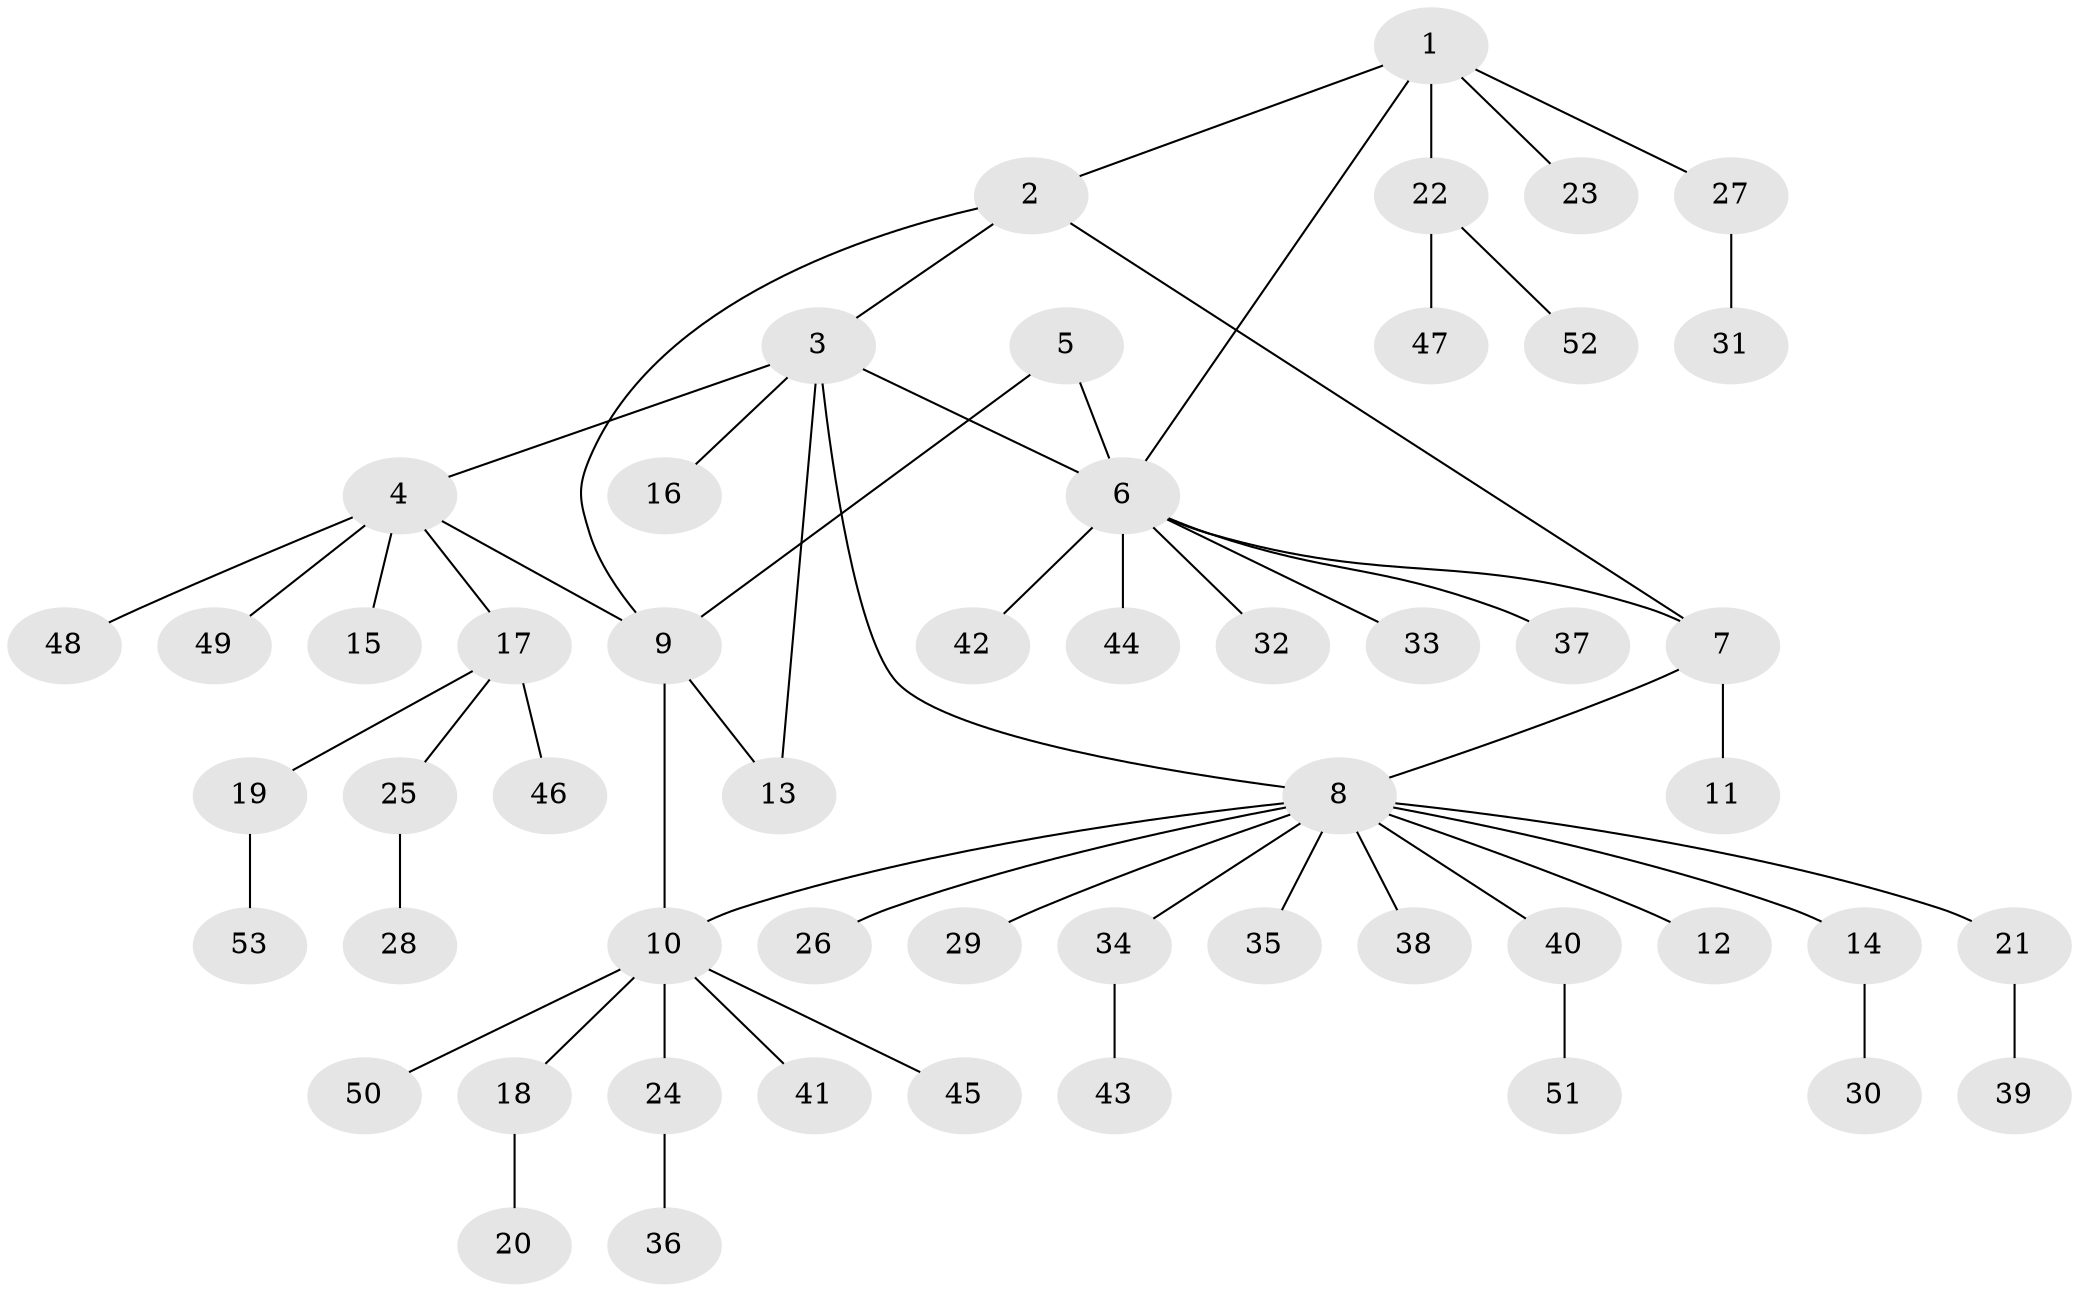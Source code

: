 // coarse degree distribution, {11: 0.05555555555555555, 5: 0.1111111111111111, 2: 0.08333333333333333, 6: 0.027777777777777776, 1: 0.6944444444444444, 3: 0.027777777777777776}
// Generated by graph-tools (version 1.1) at 2025/42/03/06/25 10:42:13]
// undirected, 53 vertices, 59 edges
graph export_dot {
graph [start="1"]
  node [color=gray90,style=filled];
  1;
  2;
  3;
  4;
  5;
  6;
  7;
  8;
  9;
  10;
  11;
  12;
  13;
  14;
  15;
  16;
  17;
  18;
  19;
  20;
  21;
  22;
  23;
  24;
  25;
  26;
  27;
  28;
  29;
  30;
  31;
  32;
  33;
  34;
  35;
  36;
  37;
  38;
  39;
  40;
  41;
  42;
  43;
  44;
  45;
  46;
  47;
  48;
  49;
  50;
  51;
  52;
  53;
  1 -- 2;
  1 -- 6;
  1 -- 22;
  1 -- 23;
  1 -- 27;
  2 -- 3;
  2 -- 7;
  2 -- 9;
  3 -- 4;
  3 -- 6;
  3 -- 8;
  3 -- 13;
  3 -- 16;
  4 -- 9;
  4 -- 15;
  4 -- 17;
  4 -- 48;
  4 -- 49;
  5 -- 6;
  5 -- 9;
  6 -- 7;
  6 -- 32;
  6 -- 33;
  6 -- 37;
  6 -- 42;
  6 -- 44;
  7 -- 8;
  7 -- 11;
  8 -- 10;
  8 -- 12;
  8 -- 14;
  8 -- 21;
  8 -- 26;
  8 -- 29;
  8 -- 34;
  8 -- 35;
  8 -- 38;
  8 -- 40;
  9 -- 10;
  9 -- 13;
  10 -- 18;
  10 -- 24;
  10 -- 41;
  10 -- 45;
  10 -- 50;
  14 -- 30;
  17 -- 19;
  17 -- 25;
  17 -- 46;
  18 -- 20;
  19 -- 53;
  21 -- 39;
  22 -- 47;
  22 -- 52;
  24 -- 36;
  25 -- 28;
  27 -- 31;
  34 -- 43;
  40 -- 51;
}
